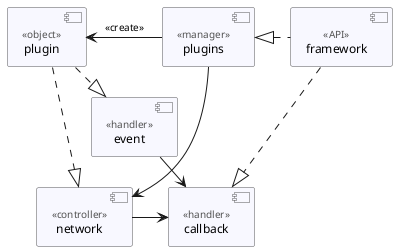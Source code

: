@startuml Cogspinner

skinparam ClassFontSize 12pt
skinparam ClassFontName Consolas
skinparam ComponentBackgroundColor GhostWhite
skinparam ComponentBorderColor #565656
skinparam ComponentFontStyle normal
skinparam ComponentFontSize 12pt
skinparam ComponentFontName Consolas
skinparam ComponentStereotypeFontName Consolas
skinparam ComponentStereotypeFontSize 10pt
skinparam ComponentStereotypeFontColor #515151
skinparam InterfaceBackgroundColor Orange
skinparam NoteFontName Franklin Gothic Medium
skinparam NoteFontSize 12pt
skinparam NoteFontColor black
skinparam NoteBackgroundColor #FEFFDD
skinparam NoteBorderColor #96968D
skinparam ArrowFontName Consolas
skinparam ArrowFontSize 10pt

component "framework" as Framework <<API>>
component "plugins" as Plugins <<manager>>

Framework .left.|> Plugins

component "plugin" as Plugin <<object>>

Plugins -left-> Plugin : <<create>>

component "callback" as Callback <<handler>>

Framework .down.|> Callback

component "network" as Network <<controller>>

Plugins -> Network
Network -> Callback
Plugin ..|> Network

component "event" as Event <<handler>>

Event -> Callback
Plugin .|> Event

@enduml